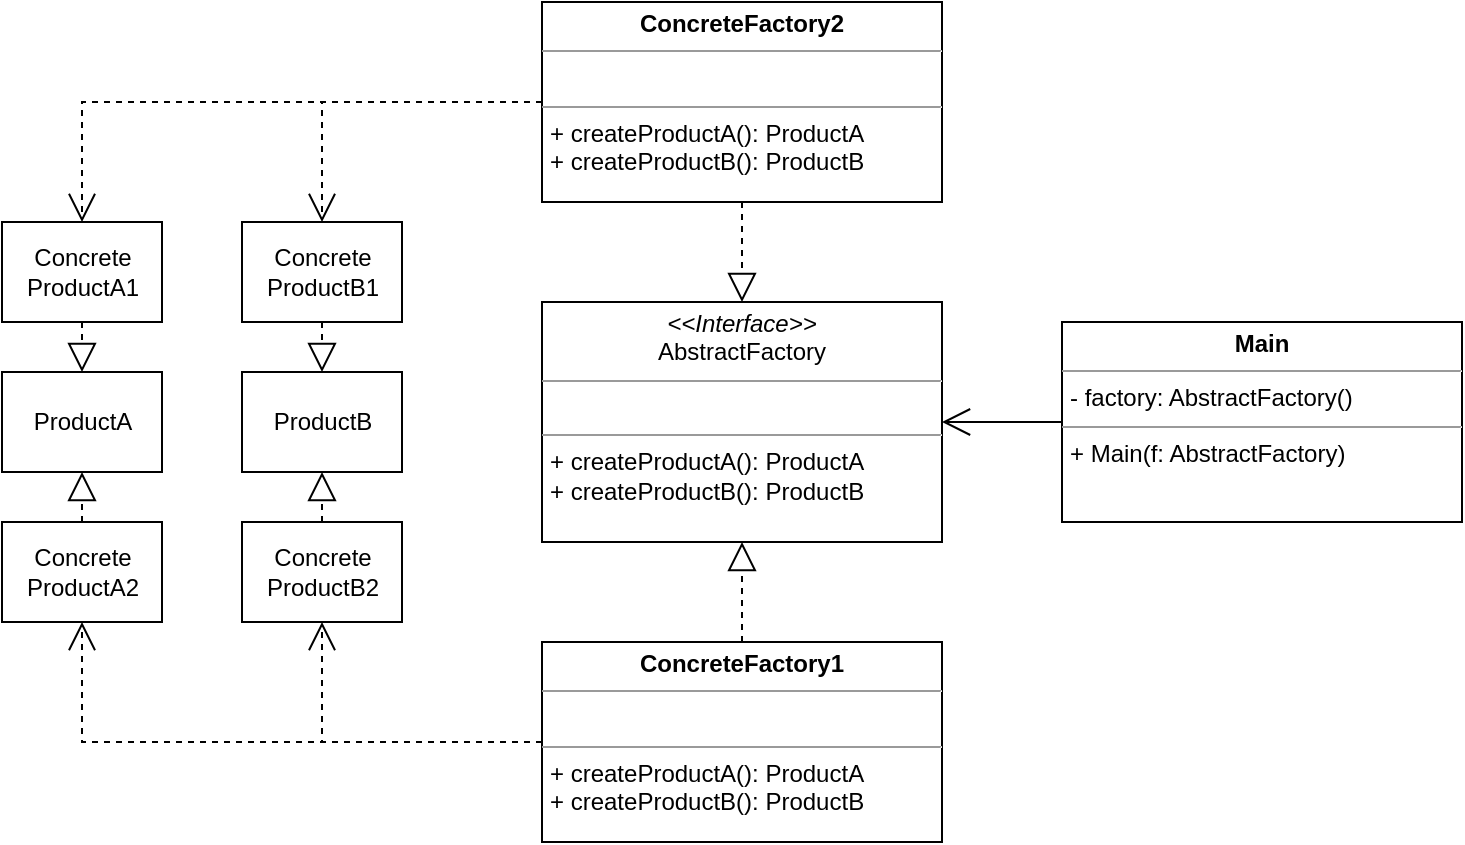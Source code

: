 <mxfile version="14.6.13" type="device"><diagram id="C5RBs43oDa-KdzZeNtuy" name="Page-1"><mxGraphModel dx="1425" dy="824" grid="1" gridSize="10" guides="1" tooltips="1" connect="1" arrows="1" fold="1" page="1" pageScale="1" pageWidth="1169" pageHeight="827" math="0" shadow="0"><root><mxCell id="WIyWlLk6GJQsqaUBKTNV-0"/><mxCell id="WIyWlLk6GJQsqaUBKTNV-1" parent="WIyWlLk6GJQsqaUBKTNV-0"/><mxCell id="EuVjh6tJ-mQ40ZxsCYms-0" value="&lt;p style=&quot;margin: 0px ; margin-top: 4px ; text-align: center&quot;&gt;&lt;b&gt;ConcreteFactory1&lt;/b&gt;&lt;/p&gt;&lt;hr size=&quot;1&quot;&gt;&lt;p style=&quot;margin: 0px ; margin-left: 4px&quot;&gt;&lt;br&gt;&lt;/p&gt;&lt;hr size=&quot;1&quot;&gt;&lt;p style=&quot;margin: 0px ; margin-left: 4px&quot;&gt;+ createProductA(): ProductA&lt;/p&gt;&lt;p style=&quot;margin: 0px ; margin-left: 4px&quot;&gt;+ createProductB(): ProductB&lt;/p&gt;" style="verticalAlign=top;align=left;overflow=fill;fontSize=12;fontFamily=Helvetica;html=1;" vertex="1" parent="WIyWlLk6GJQsqaUBKTNV-1"><mxGeometry x="470" y="430" width="200" height="100" as="geometry"/></mxCell><mxCell id="EuVjh6tJ-mQ40ZxsCYms-2" value="&lt;p style=&quot;margin: 0px ; margin-top: 4px ; text-align: center&quot;&gt;&lt;b&gt;ConcreteFactory2&lt;/b&gt;&lt;/p&gt;&lt;hr size=&quot;1&quot;&gt;&lt;p style=&quot;margin: 0px ; margin-left: 4px&quot;&gt;&lt;br&gt;&lt;/p&gt;&lt;hr size=&quot;1&quot;&gt;&lt;p style=&quot;margin: 0px ; margin-left: 4px&quot;&gt;+ createProductA(): ProductA&lt;/p&gt;&lt;p style=&quot;margin: 0px ; margin-left: 4px&quot;&gt;+ createProductB(): ProductB&lt;/p&gt;" style="verticalAlign=top;align=left;overflow=fill;fontSize=12;fontFamily=Helvetica;html=1;" vertex="1" parent="WIyWlLk6GJQsqaUBKTNV-1"><mxGeometry x="470" y="110" width="200" height="100" as="geometry"/></mxCell><mxCell id="EuVjh6tJ-mQ40ZxsCYms-3" value="&lt;p style=&quot;margin: 0px ; margin-top: 4px ; text-align: center&quot;&gt;&lt;i&gt;&amp;lt;&amp;lt;Interface&amp;gt;&amp;gt;&lt;/i&gt;&lt;br&gt;AbstractFactory&lt;/p&gt;&lt;hr size=&quot;1&quot;&gt;&lt;p style=&quot;margin: 0px ; margin-left: 4px&quot;&gt;&lt;br&gt;&lt;/p&gt;&lt;hr size=&quot;1&quot;&gt;&lt;p style=&quot;margin: 0px ; margin-left: 4px&quot;&gt;+ createProductA(): ProductA&lt;/p&gt;&lt;p style=&quot;margin: 0px ; margin-left: 4px&quot;&gt;+ createProductB(): ProductB&lt;/p&gt;" style="verticalAlign=top;align=left;overflow=fill;fontSize=12;fontFamily=Helvetica;html=1;" vertex="1" parent="WIyWlLk6GJQsqaUBKTNV-1"><mxGeometry x="470" y="260" width="200" height="120" as="geometry"/></mxCell><mxCell id="EuVjh6tJ-mQ40ZxsCYms-4" value="&lt;p style=&quot;margin: 0px ; margin-top: 4px ; text-align: center&quot;&gt;&lt;b&gt;Main&lt;/b&gt;&lt;br&gt;&lt;/p&gt;&lt;hr size=&quot;1&quot;&gt;&lt;p style=&quot;margin: 0px ; margin-left: 4px&quot;&gt;- factory: AbstractFactory()&lt;br&gt;&lt;/p&gt;&lt;hr size=&quot;1&quot;&gt;&lt;p style=&quot;margin: 0px ; margin-left: 4px&quot;&gt;+ Main(f: AbstractFactory)&lt;br&gt;&lt;/p&gt;" style="verticalAlign=top;align=left;overflow=fill;fontSize=12;fontFamily=Helvetica;html=1;" vertex="1" parent="WIyWlLk6GJQsqaUBKTNV-1"><mxGeometry x="730" y="270" width="200" height="100" as="geometry"/></mxCell><mxCell id="EuVjh6tJ-mQ40ZxsCYms-5" value="" style="endArrow=block;dashed=1;endFill=0;endSize=12;html=1;exitX=0.5;exitY=1;exitDx=0;exitDy=0;entryX=0.5;entryY=0;entryDx=0;entryDy=0;" edge="1" parent="WIyWlLk6GJQsqaUBKTNV-1" source="EuVjh6tJ-mQ40ZxsCYms-2" target="EuVjh6tJ-mQ40ZxsCYms-3"><mxGeometry width="160" relative="1" as="geometry"><mxPoint x="500" y="420" as="sourcePoint"/><mxPoint x="660" y="420" as="targetPoint"/></mxGeometry></mxCell><mxCell id="EuVjh6tJ-mQ40ZxsCYms-6" value="" style="endArrow=block;dashed=1;endFill=0;endSize=12;html=1;exitX=0.5;exitY=0;exitDx=0;exitDy=0;entryX=0.5;entryY=1;entryDx=0;entryDy=0;" edge="1" parent="WIyWlLk6GJQsqaUBKTNV-1" source="EuVjh6tJ-mQ40ZxsCYms-0" target="EuVjh6tJ-mQ40ZxsCYms-3"><mxGeometry width="160" relative="1" as="geometry"><mxPoint x="580.0" y="220" as="sourcePoint"/><mxPoint x="580.0" y="270" as="targetPoint"/></mxGeometry></mxCell><mxCell id="EuVjh6tJ-mQ40ZxsCYms-7" value="" style="endArrow=open;endFill=1;endSize=12;html=1;exitX=0;exitY=0.5;exitDx=0;exitDy=0;entryX=1;entryY=0.5;entryDx=0;entryDy=0;" edge="1" parent="WIyWlLk6GJQsqaUBKTNV-1" source="EuVjh6tJ-mQ40ZxsCYms-4" target="EuVjh6tJ-mQ40ZxsCYms-3"><mxGeometry width="160" relative="1" as="geometry"><mxPoint x="500" y="420" as="sourcePoint"/><mxPoint x="660" y="420" as="targetPoint"/></mxGeometry></mxCell><mxCell id="EuVjh6tJ-mQ40ZxsCYms-8" value="&lt;div&gt;Concrete&lt;/div&gt;&lt;div&gt;ProductA1&lt;/div&gt;" style="html=1;" vertex="1" parent="WIyWlLk6GJQsqaUBKTNV-1"><mxGeometry x="200" y="220" width="80" height="50" as="geometry"/></mxCell><mxCell id="EuVjh6tJ-mQ40ZxsCYms-10" value="&lt;div&gt;Concrete&lt;/div&gt;&lt;div&gt;ProductB1&lt;/div&gt;" style="html=1;" vertex="1" parent="WIyWlLk6GJQsqaUBKTNV-1"><mxGeometry x="320" y="220" width="80" height="50" as="geometry"/></mxCell><mxCell id="EuVjh6tJ-mQ40ZxsCYms-11" value="&lt;div&gt;ProductA&lt;/div&gt;" style="html=1;" vertex="1" parent="WIyWlLk6GJQsqaUBKTNV-1"><mxGeometry x="200" y="295" width="80" height="50" as="geometry"/></mxCell><mxCell id="EuVjh6tJ-mQ40ZxsCYms-12" value="&lt;div&gt;ProductB&lt;/div&gt;" style="html=1;" vertex="1" parent="WIyWlLk6GJQsqaUBKTNV-1"><mxGeometry x="320" y="295" width="80" height="50" as="geometry"/></mxCell><mxCell id="EuVjh6tJ-mQ40ZxsCYms-13" value="&lt;div&gt;Concrete&lt;/div&gt;&lt;div&gt;ProductA2&lt;/div&gt;" style="html=1;" vertex="1" parent="WIyWlLk6GJQsqaUBKTNV-1"><mxGeometry x="200" y="370" width="80" height="50" as="geometry"/></mxCell><mxCell id="EuVjh6tJ-mQ40ZxsCYms-14" value="&lt;div&gt;Concrete&lt;/div&gt;&lt;div&gt;ProductB2&lt;/div&gt;" style="html=1;" vertex="1" parent="WIyWlLk6GJQsqaUBKTNV-1"><mxGeometry x="320" y="370" width="80" height="50" as="geometry"/></mxCell><mxCell id="EuVjh6tJ-mQ40ZxsCYms-15" value="" style="endArrow=block;dashed=1;endFill=0;endSize=12;html=1;exitX=0.5;exitY=1;exitDx=0;exitDy=0;entryX=0.5;entryY=0;entryDx=0;entryDy=0;" edge="1" parent="WIyWlLk6GJQsqaUBKTNV-1" source="EuVjh6tJ-mQ40ZxsCYms-8" target="EuVjh6tJ-mQ40ZxsCYms-11"><mxGeometry width="160" relative="1" as="geometry"><mxPoint x="580.0" y="220" as="sourcePoint"/><mxPoint x="580.0" y="270" as="targetPoint"/></mxGeometry></mxCell><mxCell id="EuVjh6tJ-mQ40ZxsCYms-16" value="" style="endArrow=block;dashed=1;endFill=0;endSize=12;html=1;exitX=0.5;exitY=0;exitDx=0;exitDy=0;entryX=0.5;entryY=1;entryDx=0;entryDy=0;" edge="1" parent="WIyWlLk6GJQsqaUBKTNV-1" source="EuVjh6tJ-mQ40ZxsCYms-13" target="EuVjh6tJ-mQ40ZxsCYms-11"><mxGeometry width="160" relative="1" as="geometry"><mxPoint x="250" y="280" as="sourcePoint"/><mxPoint x="250" y="305" as="targetPoint"/></mxGeometry></mxCell><mxCell id="EuVjh6tJ-mQ40ZxsCYms-17" value="" style="endArrow=block;dashed=1;endFill=0;endSize=12;html=1;exitX=0.5;exitY=1;exitDx=0;exitDy=0;entryX=0.5;entryY=0;entryDx=0;entryDy=0;" edge="1" parent="WIyWlLk6GJQsqaUBKTNV-1" source="EuVjh6tJ-mQ40ZxsCYms-10" target="EuVjh6tJ-mQ40ZxsCYms-12"><mxGeometry width="160" relative="1" as="geometry"><mxPoint x="250" y="280" as="sourcePoint"/><mxPoint x="250" y="305" as="targetPoint"/></mxGeometry></mxCell><mxCell id="EuVjh6tJ-mQ40ZxsCYms-18" value="" style="endArrow=block;dashed=1;endFill=0;endSize=12;html=1;exitX=0.5;exitY=0;exitDx=0;exitDy=0;entryX=0.5;entryY=1;entryDx=0;entryDy=0;" edge="1" parent="WIyWlLk6GJQsqaUBKTNV-1" source="EuVjh6tJ-mQ40ZxsCYms-14" target="EuVjh6tJ-mQ40ZxsCYms-12"><mxGeometry width="160" relative="1" as="geometry"><mxPoint x="370" y="280" as="sourcePoint"/><mxPoint x="370" y="305" as="targetPoint"/></mxGeometry></mxCell><mxCell id="EuVjh6tJ-mQ40ZxsCYms-19" value="" style="endArrow=open;endFill=1;endSize=12;html=1;exitX=0;exitY=0.5;exitDx=0;exitDy=0;entryX=0.5;entryY=0;entryDx=0;entryDy=0;dashed=1;rounded=0;" edge="1" parent="WIyWlLk6GJQsqaUBKTNV-1" source="EuVjh6tJ-mQ40ZxsCYms-2" target="EuVjh6tJ-mQ40ZxsCYms-10"><mxGeometry width="160" relative="1" as="geometry"><mxPoint x="740" y="330" as="sourcePoint"/><mxPoint x="380" y="190" as="targetPoint"/><Array as="points"><mxPoint x="360" y="160"/></Array></mxGeometry></mxCell><mxCell id="EuVjh6tJ-mQ40ZxsCYms-20" value="" style="endArrow=open;endFill=1;endSize=12;html=1;exitX=0;exitY=0.5;exitDx=0;exitDy=0;entryX=0.5;entryY=0;entryDx=0;entryDy=0;dashed=1;rounded=0;" edge="1" parent="WIyWlLk6GJQsqaUBKTNV-1" source="EuVjh6tJ-mQ40ZxsCYms-2" target="EuVjh6tJ-mQ40ZxsCYms-8"><mxGeometry width="160" relative="1" as="geometry"><mxPoint x="480.0" y="170" as="sourcePoint"/><mxPoint x="370" y="230" as="targetPoint"/><Array as="points"><mxPoint x="240" y="160"/></Array></mxGeometry></mxCell><mxCell id="EuVjh6tJ-mQ40ZxsCYms-21" value="" style="endArrow=open;endFill=1;endSize=12;html=1;exitX=0;exitY=0.5;exitDx=0;exitDy=0;entryX=0.5;entryY=1;entryDx=0;entryDy=0;dashed=1;rounded=0;" edge="1" parent="WIyWlLk6GJQsqaUBKTNV-1" source="EuVjh6tJ-mQ40ZxsCYms-0" target="EuVjh6tJ-mQ40ZxsCYms-14"><mxGeometry width="160" relative="1" as="geometry"><mxPoint x="480.0" y="170" as="sourcePoint"/><mxPoint x="370" y="230" as="targetPoint"/><Array as="points"><mxPoint x="360" y="480"/></Array></mxGeometry></mxCell><mxCell id="EuVjh6tJ-mQ40ZxsCYms-22" value="" style="endArrow=open;endFill=1;endSize=12;html=1;exitX=0;exitY=0.5;exitDx=0;exitDy=0;entryX=0.5;entryY=1;entryDx=0;entryDy=0;dashed=1;rounded=0;" edge="1" parent="WIyWlLk6GJQsqaUBKTNV-1" source="EuVjh6tJ-mQ40ZxsCYms-0" target="EuVjh6tJ-mQ40ZxsCYms-13"><mxGeometry width="160" relative="1" as="geometry"><mxPoint x="480.0" y="490" as="sourcePoint"/><mxPoint x="370" y="430" as="targetPoint"/><Array as="points"><mxPoint x="240" y="480"/></Array></mxGeometry></mxCell></root></mxGraphModel></diagram></mxfile>